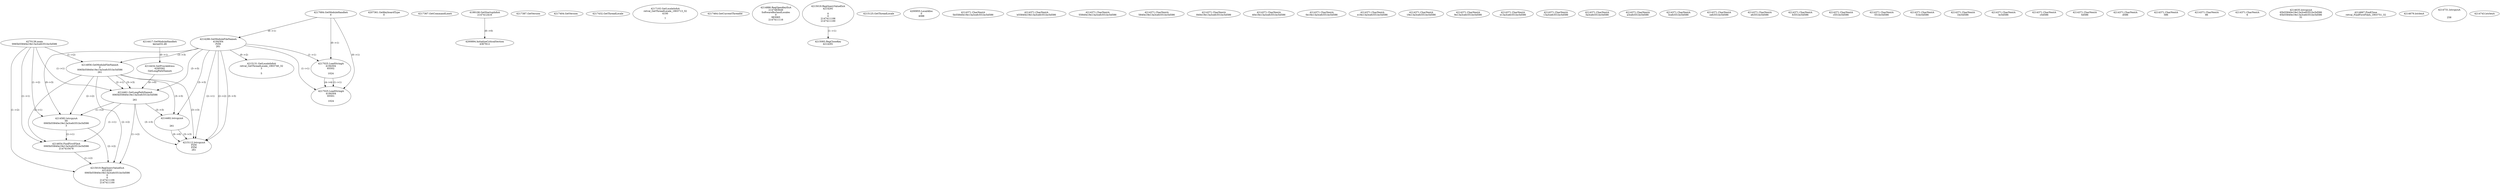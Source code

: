 // Global SCDG with merge call
digraph {
	0 [label="4270136.main
0065b55840e19e13a3cefc551bc5d586"]
	1 [label="4217684.GetModuleHandleA
0"]
	2 [label="4207361.GetKeyboardType
0"]
	3 [label="4217367.GetCommandLineA
"]
	4 [label="4199106.GetStartupInfoA
2147412416"]
	5 [label="4217387.GetVersion
"]
	6 [label="4217404.GetVersion
"]
	7 [label="4217432.GetThreadLocale
"]
	8 [label="4217102.GetLocaleInfoA
retval_GetThreadLocale_1903713_32
4100

7"]
	9 [label="4217464.GetCurrentThreadId
"]
	10 [label="4214286.GetModuleFileNameA
4194304
PZM
261"]
	1 -> 10 [label="(0-->1)"]
	11 [label="4214856.GetModuleFileNameA
0
0065b55840e19e13a3cefc551bc5d586
261"]
	0 -> 11 [label="(1-->2)"]
	10 -> 11 [label="(3-->3)"]
	12 [label="4214886.RegOpenKeyExA
2147483649
Software\Borland\Locales
0
983065
2147411116"]
	13 [label="4214417.GetModuleHandleA
kernel32.dll"]
	14 [label="4214434.GetProcAddress
6295592
GetLongPathNameA"]
	13 -> 14 [label="(0-->1)"]
	15 [label="4214461.GetLongPathNameA
0065b55840e19e13a3cefc551bc5d586

261"]
	0 -> 15 [label="(1-->1)"]
	11 -> 15 [label="(2-->1)"]
	10 -> 15 [label="(3-->3)"]
	11 -> 15 [label="(3-->3)"]
	14 -> 15 [label="(0-->0)"]
	16 [label="4214482.lstrcpynA


261"]
	10 -> 16 [label="(3-->3)"]
	11 -> 16 [label="(3-->3)"]
	15 -> 16 [label="(3-->3)"]
	17 [label="4215019.RegQueryValueExA
4214291

0
0
2147411106
2147411100"]
	18 [label="4215083.RegCloseKey
4214291"]
	17 -> 18 [label="(1-->1)"]
	19 [label="4215112.lstrcpynA
PZM
PZM
261"]
	10 -> 19 [label="(2-->1)"]
	10 -> 19 [label="(2-->2)"]
	10 -> 19 [label="(3-->3)"]
	11 -> 19 [label="(3-->3)"]
	15 -> 19 [label="(3-->3)"]
	16 -> 19 [label="(3-->3)"]
	16 -> 19 [label="(0-->0)"]
	20 [label="4215125.GetThreadLocale
"]
	21 [label="4215131.GetLocaleInfoA
retval_GetThreadLocale_1903740_32
3

5"]
	10 -> 21 [label="(0-->2)"]
	22 [label="4217025.LoadStringA
4194304
65502

1024"]
	1 -> 22 [label="(0-->1)"]
	10 -> 22 [label="(1-->1)"]
	23 [label="4217025.LoadStringA
4194304
65501

1024"]
	1 -> 23 [label="(0-->1)"]
	10 -> 23 [label="(1-->1)"]
	22 -> 23 [label="(1-->1)"]
	22 -> 23 [label="(4-->4)"]
	24 [label="4200894.InitializeCriticalSection
4367812"]
	4 -> 24 [label="(0-->0)"]
	25 [label="4200955.LocalAlloc
0
4088"]
	26 [label="4214582.lstrcpynA
00
0065b55840e19e13a3cefc551bc5d586
3"]
	0 -> 26 [label="(1-->2)"]
	11 -> 26 [label="(2-->2)"]
	15 -> 26 [label="(1-->2)"]
	10 -> 26 [label="(0-->3)"]
	27 [label="4214371.CharNextA
5b55840e19e13a3cefc551bc5d586"]
	28 [label="4214371.CharNextA
b55840e19e13a3cefc551bc5d586"]
	29 [label="4214371.CharNextA
55840e19e13a3cefc551bc5d586"]
	30 [label="4214371.CharNextA
5840e19e13a3cefc551bc5d586"]
	31 [label="4214371.CharNextA
840e19e13a3cefc551bc5d586"]
	32 [label="4214371.CharNextA
40e19e13a3cefc551bc5d586"]
	33 [label="4214371.CharNextA
0e19e13a3cefc551bc5d586"]
	34 [label="4214371.CharNextA
e19e13a3cefc551bc5d586"]
	35 [label="4214371.CharNextA
19e13a3cefc551bc5d586"]
	36 [label="4214371.CharNextA
9e13a3cefc551bc5d586"]
	37 [label="4214371.CharNextA
e13a3cefc551bc5d586"]
	38 [label="4214371.CharNextA
13a3cefc551bc5d586"]
	39 [label="4214371.CharNextA
3a3cefc551bc5d586"]
	40 [label="4214371.CharNextA
a3cefc551bc5d586"]
	41 [label="4214371.CharNextA
3cefc551bc5d586"]
	42 [label="4214371.CharNextA
cefc551bc5d586"]
	43 [label="4214371.CharNextA
efc551bc5d586"]
	44 [label="4214371.CharNextA
fc551bc5d586"]
	45 [label="4214371.CharNextA
c551bc5d586"]
	46 [label="4214371.CharNextA
551bc5d586"]
	47 [label="4214371.CharNextA
51bc5d586"]
	48 [label="4214371.CharNextA
1bc5d586"]
	49 [label="4214371.CharNextA
bc5d586"]
	50 [label="4214371.CharNextA
c5d586"]
	51 [label="4214371.CharNextA
5d586"]
	52 [label="4214371.CharNextA
d586"]
	53 [label="4214371.CharNextA
586"]
	54 [label="4214371.CharNextA
86"]
	55 [label="4214371.CharNextA
6"]
	56 [label="4214635.lstrcpynA
65b55840e19e13a3cefc551bc5d586
65b55840e19e13a3cefc551bc5d586
31"]
	57 [label="4214654.FindFirstFileA
0065b55840e19e13a3cefc551bc5d586
2147410478"]
	0 -> 57 [label="(1-->1)"]
	11 -> 57 [label="(2-->1)"]
	15 -> 57 [label="(1-->1)"]
	26 -> 57 [label="(2-->1)"]
	58 [label="4214667.FindClose
retval_FindFirstFileA_1903751_32"]
	59 [label="4214679.lstrlenA
"]
	60 [label="4214731.lstrcpynA


258"]
	61 [label="4214743.lstrlenA
"]
	62 [label="4215019.RegQueryValueExA
4214291
0065b55840e19e13a3cefc551bc5d586
0
0
2147411106
2147411100"]
	0 -> 62 [label="(1-->2)"]
	11 -> 62 [label="(2-->2)"]
	15 -> 62 [label="(1-->2)"]
	26 -> 62 [label="(2-->2)"]
	57 -> 62 [label="(1-->2)"]
}

